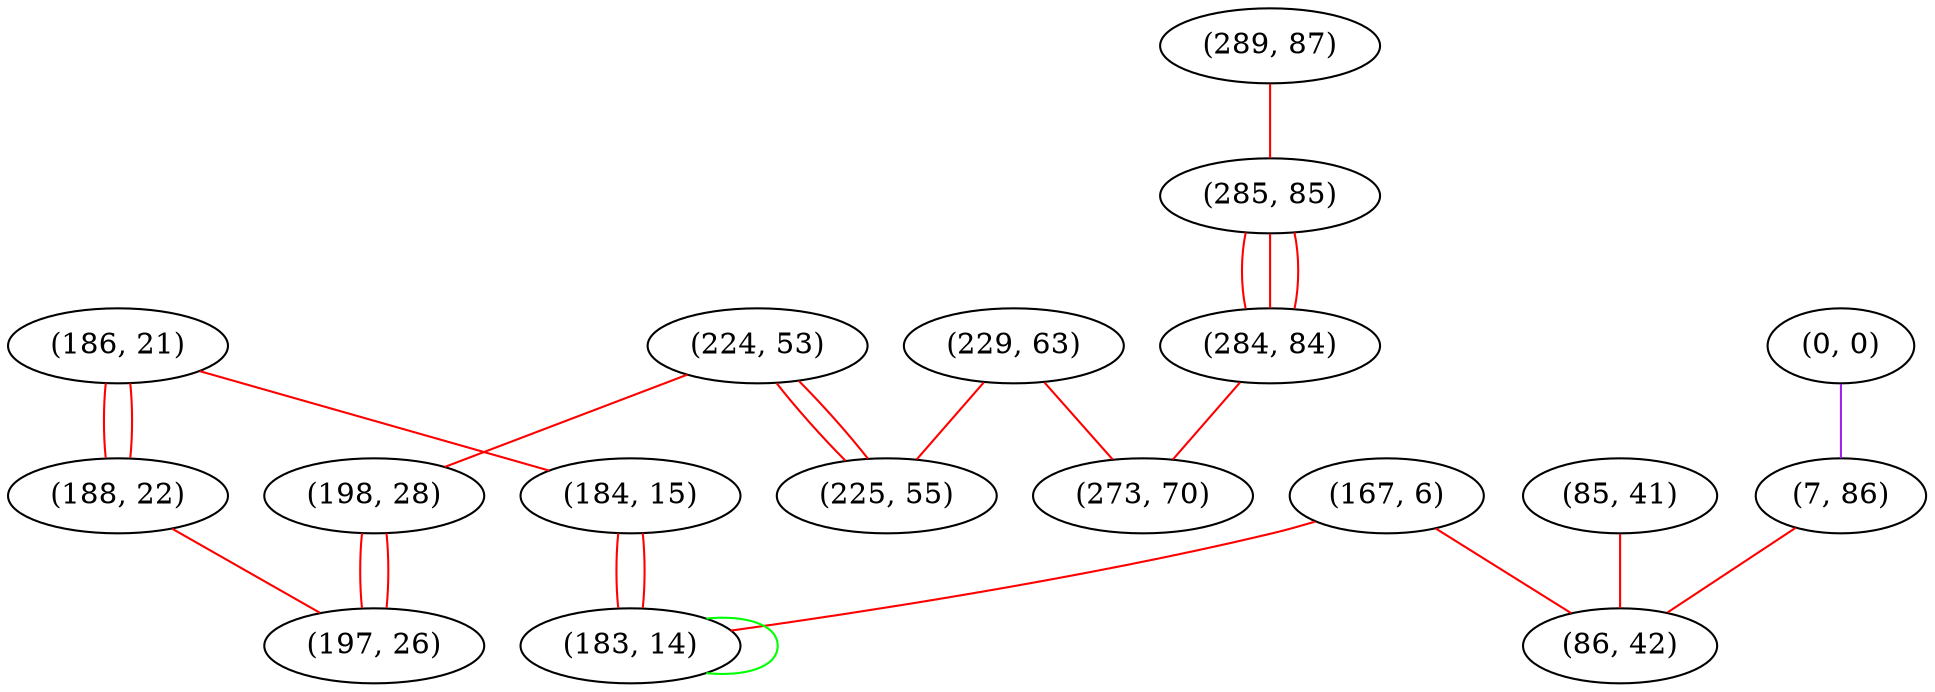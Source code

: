 graph "" {
"(186, 21)";
"(229, 63)";
"(224, 53)";
"(225, 55)";
"(0, 0)";
"(198, 28)";
"(167, 6)";
"(289, 87)";
"(188, 22)";
"(184, 15)";
"(285, 85)";
"(85, 41)";
"(183, 14)";
"(284, 84)";
"(197, 26)";
"(273, 70)";
"(7, 86)";
"(86, 42)";
"(186, 21)" -- "(188, 22)"  [color=red, key=0, weight=1];
"(186, 21)" -- "(188, 22)"  [color=red, key=1, weight=1];
"(186, 21)" -- "(184, 15)"  [color=red, key=0, weight=1];
"(229, 63)" -- "(273, 70)"  [color=red, key=0, weight=1];
"(229, 63)" -- "(225, 55)"  [color=red, key=0, weight=1];
"(224, 53)" -- "(198, 28)"  [color=red, key=0, weight=1];
"(224, 53)" -- "(225, 55)"  [color=red, key=0, weight=1];
"(224, 53)" -- "(225, 55)"  [color=red, key=1, weight=1];
"(0, 0)" -- "(7, 86)"  [color=purple, key=0, weight=4];
"(198, 28)" -- "(197, 26)"  [color=red, key=0, weight=1];
"(198, 28)" -- "(197, 26)"  [color=red, key=1, weight=1];
"(167, 6)" -- "(183, 14)"  [color=red, key=0, weight=1];
"(167, 6)" -- "(86, 42)"  [color=red, key=0, weight=1];
"(289, 87)" -- "(285, 85)"  [color=red, key=0, weight=1];
"(188, 22)" -- "(197, 26)"  [color=red, key=0, weight=1];
"(184, 15)" -- "(183, 14)"  [color=red, key=0, weight=1];
"(184, 15)" -- "(183, 14)"  [color=red, key=1, weight=1];
"(285, 85)" -- "(284, 84)"  [color=red, key=0, weight=1];
"(285, 85)" -- "(284, 84)"  [color=red, key=1, weight=1];
"(285, 85)" -- "(284, 84)"  [color=red, key=2, weight=1];
"(85, 41)" -- "(86, 42)"  [color=red, key=0, weight=1];
"(183, 14)" -- "(183, 14)"  [color=green, key=0, weight=2];
"(284, 84)" -- "(273, 70)"  [color=red, key=0, weight=1];
"(7, 86)" -- "(86, 42)"  [color=red, key=0, weight=1];
}
